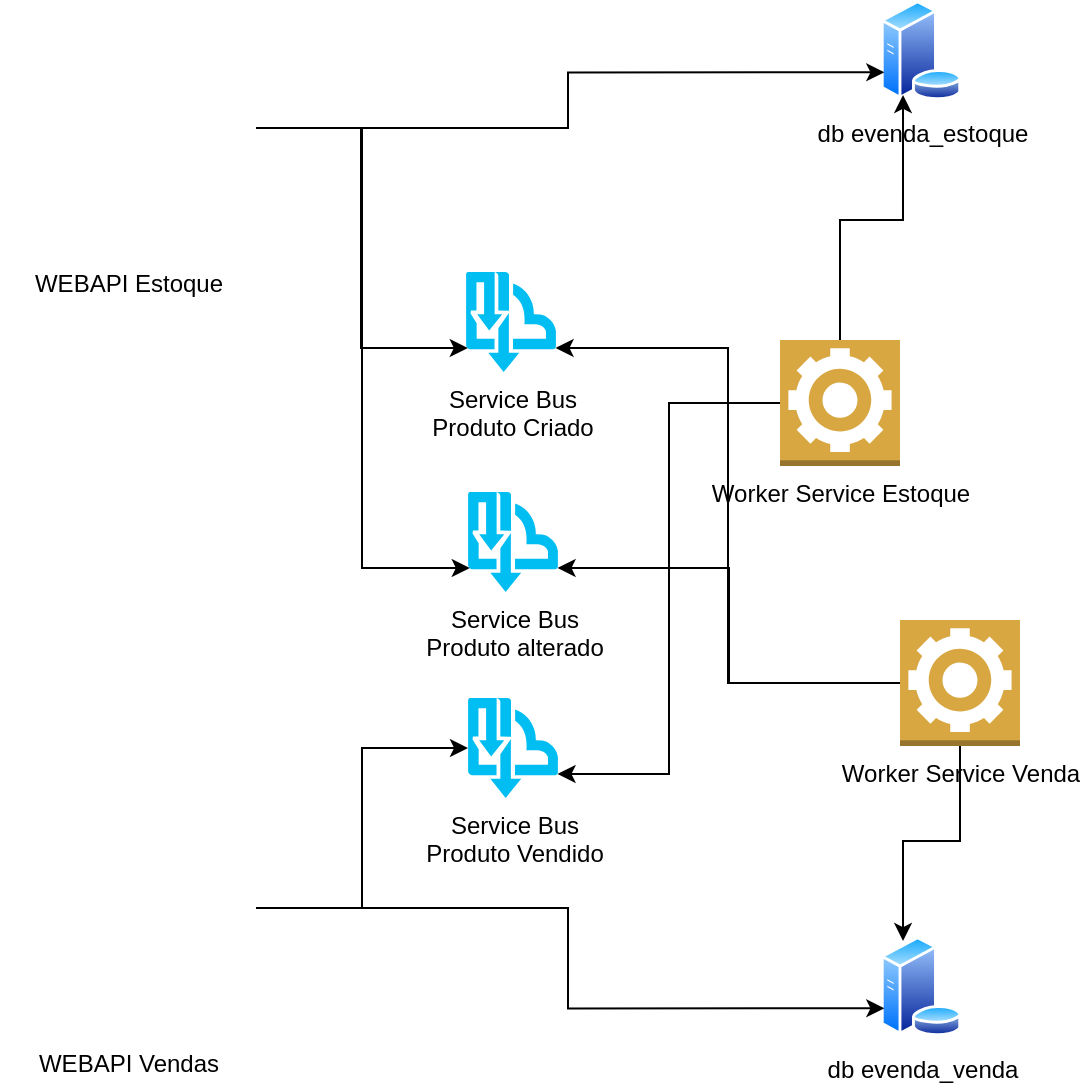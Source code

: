 <mxfile version="14.0.4" type="github">
  <diagram id="lccYT7YiIblwlesu4lNg" name="Page-1">
    <mxGraphModel dx="1422" dy="1931" grid="1" gridSize="10" guides="1" tooltips="1" connect="1" arrows="1" fold="1" page="1" pageScale="1" pageWidth="827" pageHeight="1169" math="0" shadow="0">
      <root>
        <mxCell id="0" />
        <mxCell id="1" parent="0" />
        <mxCell id="7Co7IdbDviE72o3SrbOX-1" value="db evenda_venda" style="aspect=fixed;perimeter=ellipsePerimeter;html=1;align=center;shadow=0;dashed=0;spacingTop=3;image;image=img/lib/active_directory/database_server.svg;" vertex="1" parent="1">
          <mxGeometry x="620" y="-252" width="41" height="50" as="geometry" />
        </mxCell>
        <mxCell id="7Co7IdbDviE72o3SrbOX-2" value="db evenda_estoque" style="aspect=fixed;perimeter=ellipsePerimeter;html=1;align=center;shadow=0;dashed=0;spacingTop=3;image;image=img/lib/active_directory/database_server.svg;" vertex="1" parent="1">
          <mxGeometry x="620" y="-720" width="41" height="50" as="geometry" />
        </mxCell>
        <mxCell id="7Co7IdbDviE72o3SrbOX-3" value="Service Bus&lt;br&gt;Produto alterado" style="verticalLabelPosition=bottom;html=1;verticalAlign=top;align=center;strokeColor=none;fillColor=#00BEF2;shape=mxgraph.azure.service_bus_topics_and_subscriptions;pointerEvents=1;" vertex="1" parent="1">
          <mxGeometry x="414" y="-474" width="45" height="50" as="geometry" />
        </mxCell>
        <mxCell id="7Co7IdbDviE72o3SrbOX-4" value="Service Bus&lt;br&gt;Produto Criado" style="verticalLabelPosition=bottom;html=1;verticalAlign=top;align=center;strokeColor=none;fillColor=#00BEF2;shape=mxgraph.azure.service_bus_topics_and_subscriptions;pointerEvents=1;" vertex="1" parent="1">
          <mxGeometry x="413" y="-584" width="45" height="50" as="geometry" />
        </mxCell>
        <mxCell id="7Co7IdbDviE72o3SrbOX-5" value="Service Bus &lt;br&gt;Produto Vendido" style="verticalLabelPosition=bottom;html=1;verticalAlign=top;align=center;strokeColor=none;fillColor=#00BEF2;shape=mxgraph.azure.service_bus_topics_and_subscriptions;pointerEvents=1;" vertex="1" parent="1">
          <mxGeometry x="414" y="-371" width="45" height="50" as="geometry" />
        </mxCell>
        <mxCell id="7Co7IdbDviE72o3SrbOX-13" style="edgeStyle=orthogonalEdgeStyle;rounded=0;orthogonalLoop=1;jettySize=auto;html=1;entryX=0;entryY=0.5;entryDx=0;entryDy=0;entryPerimeter=0;" edge="1" parent="1" source="7Co7IdbDviE72o3SrbOX-6" target="7Co7IdbDviE72o3SrbOX-5">
          <mxGeometry relative="1" as="geometry" />
        </mxCell>
        <mxCell id="7Co7IdbDviE72o3SrbOX-14" style="edgeStyle=orthogonalEdgeStyle;rounded=0;orthogonalLoop=1;jettySize=auto;html=1;entryX=0;entryY=0.75;entryDx=0;entryDy=0;" edge="1" parent="1" source="7Co7IdbDviE72o3SrbOX-6" target="7Co7IdbDviE72o3SrbOX-1">
          <mxGeometry relative="1" as="geometry" />
        </mxCell>
        <mxCell id="7Co7IdbDviE72o3SrbOX-6" value="WEBAPI Vendas" style="shape=image;html=1;verticalAlign=top;verticalLabelPosition=bottom;labelBackgroundColor=#ffffff;imageAspect=0;aspect=fixed;image=https://cdn4.iconfinder.com/data/icons/web-development-5/500/api-code-window-128.png" vertex="1" parent="1">
          <mxGeometry x="180" y="-330" width="128" height="128" as="geometry" />
        </mxCell>
        <mxCell id="7Co7IdbDviE72o3SrbOX-16" style="edgeStyle=orthogonalEdgeStyle;rounded=0;orthogonalLoop=1;jettySize=auto;html=1;entryX=0;entryY=0.75;entryDx=0;entryDy=0;" edge="1" parent="1" source="7Co7IdbDviE72o3SrbOX-7" target="7Co7IdbDviE72o3SrbOX-2">
          <mxGeometry relative="1" as="geometry">
            <mxPoint x="600" y="-680" as="targetPoint" />
          </mxGeometry>
        </mxCell>
        <mxCell id="7Co7IdbDviE72o3SrbOX-18" style="edgeStyle=orthogonalEdgeStyle;rounded=0;orthogonalLoop=1;jettySize=auto;html=1;entryX=0.02;entryY=0.76;entryDx=0;entryDy=0;entryPerimeter=0;" edge="1" parent="1" source="7Co7IdbDviE72o3SrbOX-7" target="7Co7IdbDviE72o3SrbOX-4">
          <mxGeometry relative="1" as="geometry" />
        </mxCell>
        <mxCell id="7Co7IdbDviE72o3SrbOX-20" style="edgeStyle=orthogonalEdgeStyle;rounded=0;orthogonalLoop=1;jettySize=auto;html=1;entryX=0.02;entryY=0.76;entryDx=0;entryDy=0;entryPerimeter=0;" edge="1" parent="1" source="7Co7IdbDviE72o3SrbOX-7" target="7Co7IdbDviE72o3SrbOX-3">
          <mxGeometry relative="1" as="geometry" />
        </mxCell>
        <mxCell id="7Co7IdbDviE72o3SrbOX-7" value="WEBAPI Estoque" style="shape=image;html=1;verticalAlign=top;verticalLabelPosition=bottom;labelBackgroundColor=#ffffff;imageAspect=0;aspect=fixed;image=https://cdn4.iconfinder.com/data/icons/web-development-5/500/api-code-window-128.png" vertex="1" parent="1">
          <mxGeometry x="180" y="-720" width="128" height="128" as="geometry" />
        </mxCell>
        <mxCell id="7Co7IdbDviE72o3SrbOX-21" style="edgeStyle=orthogonalEdgeStyle;rounded=0;orthogonalLoop=1;jettySize=auto;html=1;entryX=0.995;entryY=0.76;entryDx=0;entryDy=0;entryPerimeter=0;" edge="1" parent="1" source="7Co7IdbDviE72o3SrbOX-9" target="7Co7IdbDviE72o3SrbOX-5">
          <mxGeometry relative="1" as="geometry" />
        </mxCell>
        <mxCell id="7Co7IdbDviE72o3SrbOX-24" style="edgeStyle=orthogonalEdgeStyle;rounded=0;orthogonalLoop=1;jettySize=auto;html=1;entryX=0.25;entryY=1;entryDx=0;entryDy=0;" edge="1" parent="1" source="7Co7IdbDviE72o3SrbOX-9" target="7Co7IdbDviE72o3SrbOX-2">
          <mxGeometry relative="1" as="geometry" />
        </mxCell>
        <mxCell id="7Co7IdbDviE72o3SrbOX-9" value="Worker Service Estoque" style="outlineConnect=0;dashed=0;verticalLabelPosition=bottom;verticalAlign=top;align=center;html=1;shape=mxgraph.aws3.worker;fillColor=#D9A741;gradientColor=none;" vertex="1" parent="1">
          <mxGeometry x="570" y="-550" width="60" height="63" as="geometry" />
        </mxCell>
        <mxCell id="7Co7IdbDviE72o3SrbOX-15" style="edgeStyle=orthogonalEdgeStyle;rounded=0;orthogonalLoop=1;jettySize=auto;html=1;entryX=0.25;entryY=0;entryDx=0;entryDy=0;" edge="1" parent="1" source="7Co7IdbDviE72o3SrbOX-10" target="7Co7IdbDviE72o3SrbOX-1">
          <mxGeometry relative="1" as="geometry" />
        </mxCell>
        <mxCell id="7Co7IdbDviE72o3SrbOX-22" style="edgeStyle=orthogonalEdgeStyle;rounded=0;orthogonalLoop=1;jettySize=auto;html=1;entryX=0.995;entryY=0.76;entryDx=0;entryDy=0;entryPerimeter=0;" edge="1" parent="1" source="7Co7IdbDviE72o3SrbOX-10" target="7Co7IdbDviE72o3SrbOX-3">
          <mxGeometry relative="1" as="geometry" />
        </mxCell>
        <mxCell id="7Co7IdbDviE72o3SrbOX-23" style="edgeStyle=orthogonalEdgeStyle;rounded=0;orthogonalLoop=1;jettySize=auto;html=1;entryX=0.995;entryY=0.76;entryDx=0;entryDy=0;entryPerimeter=0;" edge="1" parent="1" source="7Co7IdbDviE72o3SrbOX-10" target="7Co7IdbDviE72o3SrbOX-4">
          <mxGeometry relative="1" as="geometry" />
        </mxCell>
        <mxCell id="7Co7IdbDviE72o3SrbOX-10" value="Worker Service Venda" style="outlineConnect=0;dashed=0;verticalLabelPosition=bottom;verticalAlign=top;align=center;html=1;shape=mxgraph.aws3.worker;fillColor=#D9A741;gradientColor=none;" vertex="1" parent="1">
          <mxGeometry x="630" y="-410" width="60" height="63" as="geometry" />
        </mxCell>
      </root>
    </mxGraphModel>
  </diagram>
</mxfile>
